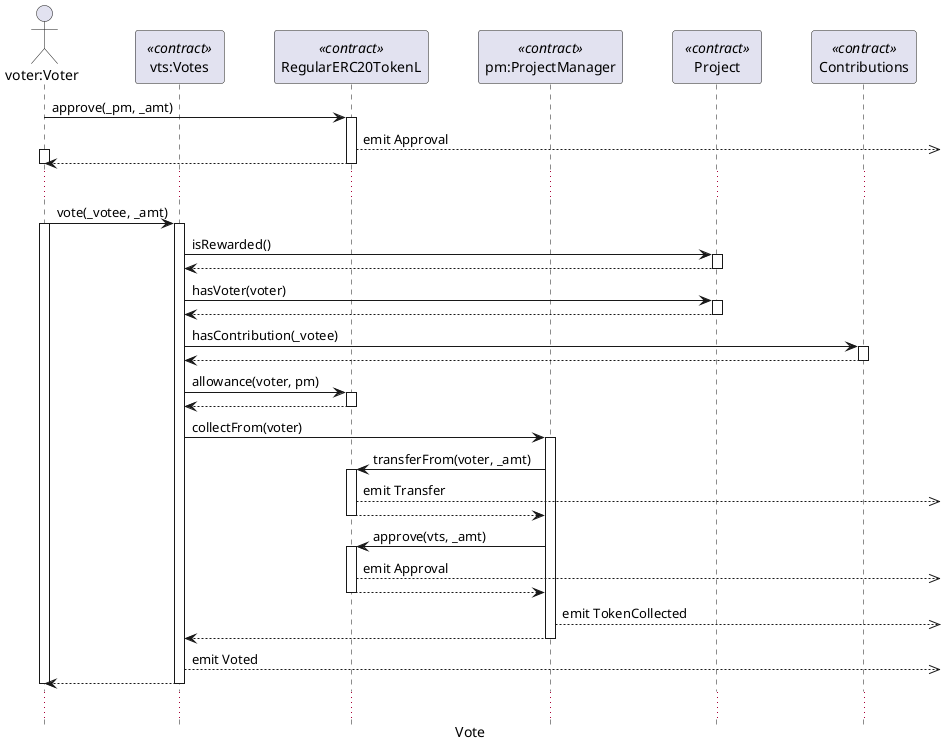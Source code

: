 @startuml
 
' Python 3 Collections
' https://github.com/python/cpython/blob/v3.8.5/Lib/_collections_abc.py
 
' https://plantuml.com/class-diagram
' https://plantuml.com/sequence-diagram
' https://plantuml-documentation.readthedocs.io/en/latest/formatting/all-skin-params.html
' https://plantuml-documentation.readthedocs.io/en/latest/formatting/all-skin-params.html#class
 
skinparam {
  DefaultFontName Monaco
  'DefaultFontName Consolas
  MinClassWidth 75
  ClassFontStyle bold
  ParticipantPadding 20
  BoxPadding 300
  GroupBorderThickness 1
  GroupBorderShadowing false
  PageMargin 10
}
 
hide Circle
hide Footbox
caption Vote

Actor "voter:Voter" as vtr 
Participant "vts:Votes" as vt <<contract>>
Participant "RegularERC20TokenL" as tkn <<contract>>
Participant "pm:ProjectManager" as pm <<contract>>
Participant "Project" as prj <<contract>>
Participant "Contributions" as cntrb <<contract>>

vtr -> tkn ++ : approve(_pm, _amt)
  tkn -->>] : emit Approval
vtr ++
vtr <-- tkn --
vtr --

...

vtr  -> vt ++ : vote(_votee, _amt)
vtr ++
  vt -> prj ++ : isRewarded()
  prj --> vt --
  vt -> prj ++ : hasVoter(voter)
  prj --> vt --
  vt -> cntrb ++ : hasContribution(_votee)
  cntrb --> vt --
  vt -> tkn ++ : allowance(voter, pm)
  tkn --> vt --
  vt -> pm ++ : collectFrom(voter)
    pm -> tkn ++ : transferFrom(voter, _amt)
      tkn -->>] : emit Transfer
    tkn --> pm --
    pm -> tkn ++ : approve(vts, _amt)
      tkn -->>] : emit Approval
    tkn --> pm --
    pm -->>] : emit TokenCollected
  vt <-- pm --
  vt -->>] : emit Voted
vtr <-- vt --
vtr --

... 
 
@enduml